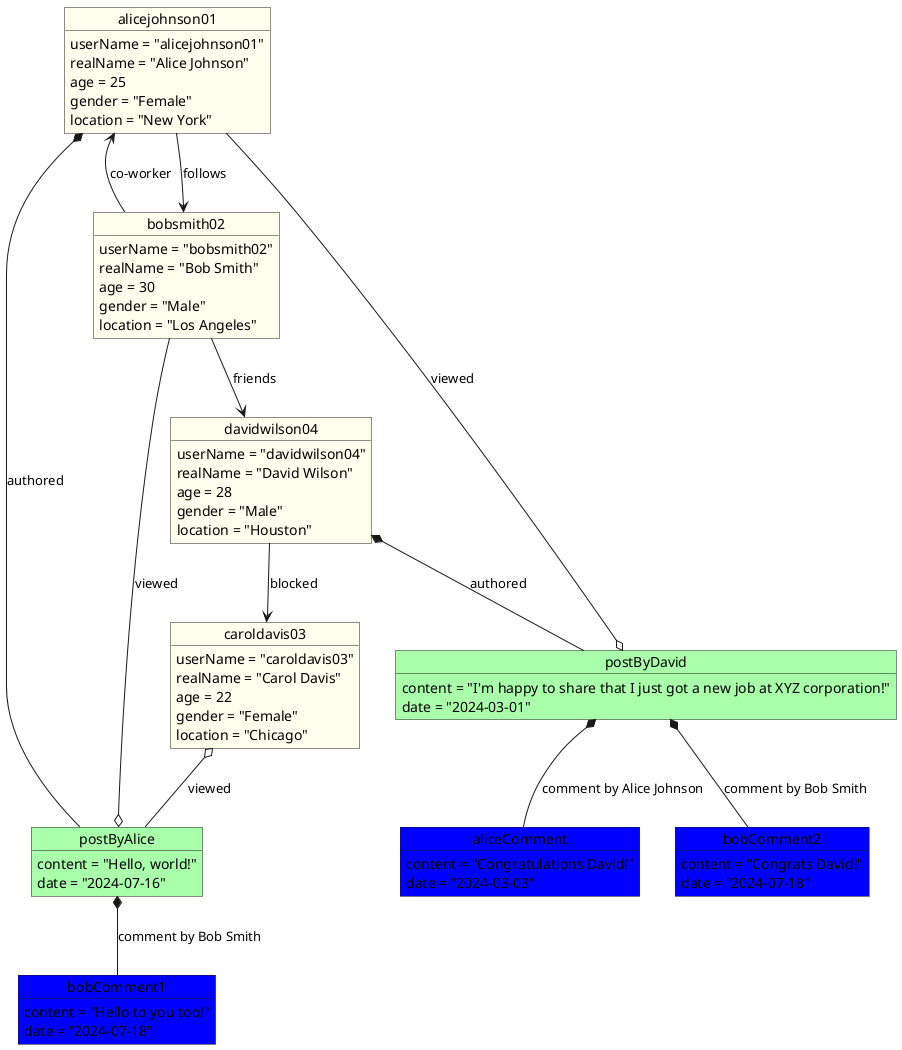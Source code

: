 @startuml

' Define Users
object alicejohnson01 #FFFFED {
  userName = "alicejohnson01"
  realName = "Alice Johnson"
  age = 25
  gender = "Female"
  location = "New York"
}

object bobsmith02 #FFFFED {
  userName = "bobsmith02"
  realName = "Bob Smith"
  age = 30
  gender = "Male"
  location = "Los Angeles"
}

object caroldavis03 #FFFFED {
  userName = "caroldavis03"
  realName = "Carol Davis"
  age = 22
  gender = "Female"
  location = "Chicago"
}

object davidwilson04 #FFFFED {
  userName = "davidwilson04"
  realName = "David Wilson"
  age = 28
  gender = "Male"
  location = "Houston"
}

' Define Connections
alicejohnson01 --> bobsmith02  : follows
"bobsmith02" --> davidwilson04 : friends
davidwilson04 --> caroldavis03 : blocked
bobsmith02 --> alicejohnson01 : co-worker

' Define Posts
object postByAlice #AAFFAA {
  content = "Hello, world!"
  date = "2024-07-16"
}

object postByDavid #AAFFAA{
  content = "I'm happy to share that I just got a new job at XYZ corporation!"
  date = "2024-03-01"
}

' Define Comments
object bobComment1 #0000FF {
  content = "Hello to you too!"
  date = "2024-07-18"
}

object bobComment2 #0000FF{
  content = "Congrats David!"
  date = "2024-07-18"
}

object aliceComment #0000FF {
  content = "Congratulations David!"
  date = "2024-03-03"
}

' Relationships between users and posts/comments
alicejohnson01 *-- postByAlice : authored
postByAlice o-- bobsmith02 : viewed
postByAlice *-- bobComment1 : comment by Bob Smith

caroldavis03 o-- postByAlice : viewed
davidwilson04 *-- postByDavid : authored
postByDavid o-- alicejohnson01 : viewed
postByDavid *-- bobComment2 : comment by Bob Smith
postByDavid *-- aliceComment : comment by Alice Johnson

@enduml
